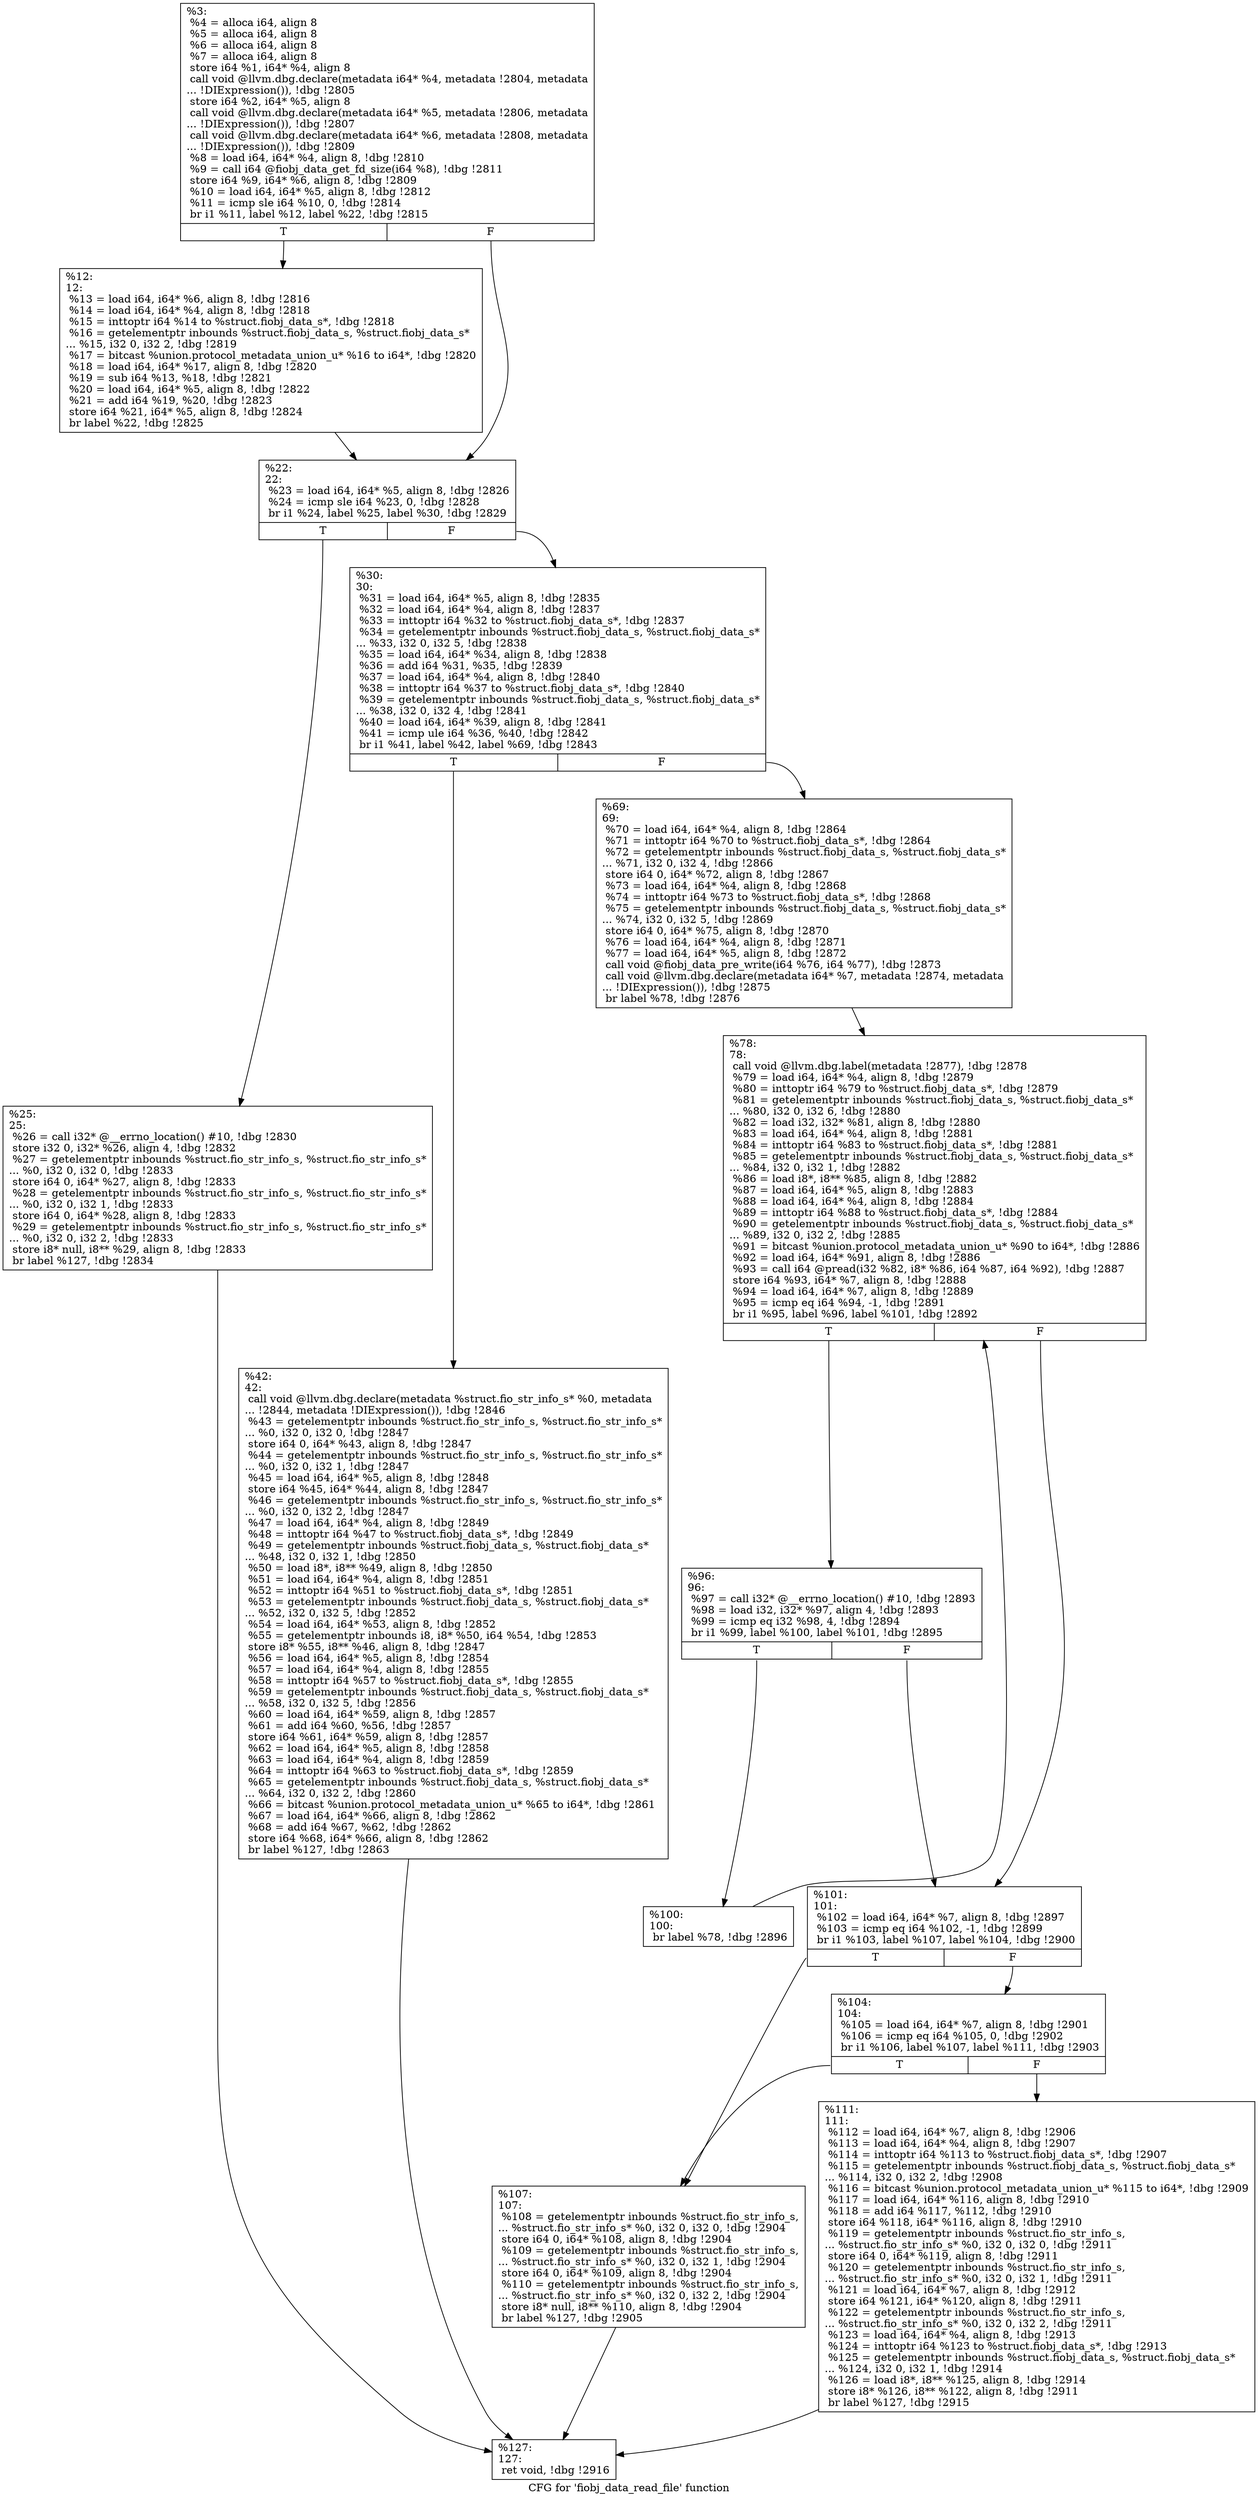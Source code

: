 digraph "CFG for 'fiobj_data_read_file' function" {
	label="CFG for 'fiobj_data_read_file' function";

	Node0x556851dbf8b0 [shape=record,label="{%3:\l  %4 = alloca i64, align 8\l  %5 = alloca i64, align 8\l  %6 = alloca i64, align 8\l  %7 = alloca i64, align 8\l  store i64 %1, i64* %4, align 8\l  call void @llvm.dbg.declare(metadata i64* %4, metadata !2804, metadata\l... !DIExpression()), !dbg !2805\l  store i64 %2, i64* %5, align 8\l  call void @llvm.dbg.declare(metadata i64* %5, metadata !2806, metadata\l... !DIExpression()), !dbg !2807\l  call void @llvm.dbg.declare(metadata i64* %6, metadata !2808, metadata\l... !DIExpression()), !dbg !2809\l  %8 = load i64, i64* %4, align 8, !dbg !2810\l  %9 = call i64 @fiobj_data_get_fd_size(i64 %8), !dbg !2811\l  store i64 %9, i64* %6, align 8, !dbg !2809\l  %10 = load i64, i64* %5, align 8, !dbg !2812\l  %11 = icmp sle i64 %10, 0, !dbg !2814\l  br i1 %11, label %12, label %22, !dbg !2815\l|{<s0>T|<s1>F}}"];
	Node0x556851dbf8b0:s0 -> Node0x556851dc3a80;
	Node0x556851dbf8b0:s1 -> Node0x556851dc3ad0;
	Node0x556851dc3a80 [shape=record,label="{%12:\l12:                                               \l  %13 = load i64, i64* %6, align 8, !dbg !2816\l  %14 = load i64, i64* %4, align 8, !dbg !2818\l  %15 = inttoptr i64 %14 to %struct.fiobj_data_s*, !dbg !2818\l  %16 = getelementptr inbounds %struct.fiobj_data_s, %struct.fiobj_data_s*\l... %15, i32 0, i32 2, !dbg !2819\l  %17 = bitcast %union.protocol_metadata_union_u* %16 to i64*, !dbg !2820\l  %18 = load i64, i64* %17, align 8, !dbg !2820\l  %19 = sub i64 %13, %18, !dbg !2821\l  %20 = load i64, i64* %5, align 8, !dbg !2822\l  %21 = add i64 %19, %20, !dbg !2823\l  store i64 %21, i64* %5, align 8, !dbg !2824\l  br label %22, !dbg !2825\l}"];
	Node0x556851dc3a80 -> Node0x556851dc3ad0;
	Node0x556851dc3ad0 [shape=record,label="{%22:\l22:                                               \l  %23 = load i64, i64* %5, align 8, !dbg !2826\l  %24 = icmp sle i64 %23, 0, !dbg !2828\l  br i1 %24, label %25, label %30, !dbg !2829\l|{<s0>T|<s1>F}}"];
	Node0x556851dc3ad0:s0 -> Node0x556851dc3b20;
	Node0x556851dc3ad0:s1 -> Node0x556851dc3b70;
	Node0x556851dc3b20 [shape=record,label="{%25:\l25:                                               \l  %26 = call i32* @__errno_location() #10, !dbg !2830\l  store i32 0, i32* %26, align 4, !dbg !2832\l  %27 = getelementptr inbounds %struct.fio_str_info_s, %struct.fio_str_info_s*\l... %0, i32 0, i32 0, !dbg !2833\l  store i64 0, i64* %27, align 8, !dbg !2833\l  %28 = getelementptr inbounds %struct.fio_str_info_s, %struct.fio_str_info_s*\l... %0, i32 0, i32 1, !dbg !2833\l  store i64 0, i64* %28, align 8, !dbg !2833\l  %29 = getelementptr inbounds %struct.fio_str_info_s, %struct.fio_str_info_s*\l... %0, i32 0, i32 2, !dbg !2833\l  store i8* null, i8** %29, align 8, !dbg !2833\l  br label %127, !dbg !2834\l}"];
	Node0x556851dc3b20 -> Node0x556851dc3e90;
	Node0x556851dc3b70 [shape=record,label="{%30:\l30:                                               \l  %31 = load i64, i64* %5, align 8, !dbg !2835\l  %32 = load i64, i64* %4, align 8, !dbg !2837\l  %33 = inttoptr i64 %32 to %struct.fiobj_data_s*, !dbg !2837\l  %34 = getelementptr inbounds %struct.fiobj_data_s, %struct.fiobj_data_s*\l... %33, i32 0, i32 5, !dbg !2838\l  %35 = load i64, i64* %34, align 8, !dbg !2838\l  %36 = add i64 %31, %35, !dbg !2839\l  %37 = load i64, i64* %4, align 8, !dbg !2840\l  %38 = inttoptr i64 %37 to %struct.fiobj_data_s*, !dbg !2840\l  %39 = getelementptr inbounds %struct.fiobj_data_s, %struct.fiobj_data_s*\l... %38, i32 0, i32 4, !dbg !2841\l  %40 = load i64, i64* %39, align 8, !dbg !2841\l  %41 = icmp ule i64 %36, %40, !dbg !2842\l  br i1 %41, label %42, label %69, !dbg !2843\l|{<s0>T|<s1>F}}"];
	Node0x556851dc3b70:s0 -> Node0x556851dc3bc0;
	Node0x556851dc3b70:s1 -> Node0x556851dc3c10;
	Node0x556851dc3bc0 [shape=record,label="{%42:\l42:                                               \l  call void @llvm.dbg.declare(metadata %struct.fio_str_info_s* %0, metadata\l... !2844, metadata !DIExpression()), !dbg !2846\l  %43 = getelementptr inbounds %struct.fio_str_info_s, %struct.fio_str_info_s*\l... %0, i32 0, i32 0, !dbg !2847\l  store i64 0, i64* %43, align 8, !dbg !2847\l  %44 = getelementptr inbounds %struct.fio_str_info_s, %struct.fio_str_info_s*\l... %0, i32 0, i32 1, !dbg !2847\l  %45 = load i64, i64* %5, align 8, !dbg !2848\l  store i64 %45, i64* %44, align 8, !dbg !2847\l  %46 = getelementptr inbounds %struct.fio_str_info_s, %struct.fio_str_info_s*\l... %0, i32 0, i32 2, !dbg !2847\l  %47 = load i64, i64* %4, align 8, !dbg !2849\l  %48 = inttoptr i64 %47 to %struct.fiobj_data_s*, !dbg !2849\l  %49 = getelementptr inbounds %struct.fiobj_data_s, %struct.fiobj_data_s*\l... %48, i32 0, i32 1, !dbg !2850\l  %50 = load i8*, i8** %49, align 8, !dbg !2850\l  %51 = load i64, i64* %4, align 8, !dbg !2851\l  %52 = inttoptr i64 %51 to %struct.fiobj_data_s*, !dbg !2851\l  %53 = getelementptr inbounds %struct.fiobj_data_s, %struct.fiobj_data_s*\l... %52, i32 0, i32 5, !dbg !2852\l  %54 = load i64, i64* %53, align 8, !dbg !2852\l  %55 = getelementptr inbounds i8, i8* %50, i64 %54, !dbg !2853\l  store i8* %55, i8** %46, align 8, !dbg !2847\l  %56 = load i64, i64* %5, align 8, !dbg !2854\l  %57 = load i64, i64* %4, align 8, !dbg !2855\l  %58 = inttoptr i64 %57 to %struct.fiobj_data_s*, !dbg !2855\l  %59 = getelementptr inbounds %struct.fiobj_data_s, %struct.fiobj_data_s*\l... %58, i32 0, i32 5, !dbg !2856\l  %60 = load i64, i64* %59, align 8, !dbg !2857\l  %61 = add i64 %60, %56, !dbg !2857\l  store i64 %61, i64* %59, align 8, !dbg !2857\l  %62 = load i64, i64* %5, align 8, !dbg !2858\l  %63 = load i64, i64* %4, align 8, !dbg !2859\l  %64 = inttoptr i64 %63 to %struct.fiobj_data_s*, !dbg !2859\l  %65 = getelementptr inbounds %struct.fiobj_data_s, %struct.fiobj_data_s*\l... %64, i32 0, i32 2, !dbg !2860\l  %66 = bitcast %union.protocol_metadata_union_u* %65 to i64*, !dbg !2861\l  %67 = load i64, i64* %66, align 8, !dbg !2862\l  %68 = add i64 %67, %62, !dbg !2862\l  store i64 %68, i64* %66, align 8, !dbg !2862\l  br label %127, !dbg !2863\l}"];
	Node0x556851dc3bc0 -> Node0x556851dc3e90;
	Node0x556851dc3c10 [shape=record,label="{%69:\l69:                                               \l  %70 = load i64, i64* %4, align 8, !dbg !2864\l  %71 = inttoptr i64 %70 to %struct.fiobj_data_s*, !dbg !2864\l  %72 = getelementptr inbounds %struct.fiobj_data_s, %struct.fiobj_data_s*\l... %71, i32 0, i32 4, !dbg !2866\l  store i64 0, i64* %72, align 8, !dbg !2867\l  %73 = load i64, i64* %4, align 8, !dbg !2868\l  %74 = inttoptr i64 %73 to %struct.fiobj_data_s*, !dbg !2868\l  %75 = getelementptr inbounds %struct.fiobj_data_s, %struct.fiobj_data_s*\l... %74, i32 0, i32 5, !dbg !2869\l  store i64 0, i64* %75, align 8, !dbg !2870\l  %76 = load i64, i64* %4, align 8, !dbg !2871\l  %77 = load i64, i64* %5, align 8, !dbg !2872\l  call void @fiobj_data_pre_write(i64 %76, i64 %77), !dbg !2873\l  call void @llvm.dbg.declare(metadata i64* %7, metadata !2874, metadata\l... !DIExpression()), !dbg !2875\l  br label %78, !dbg !2876\l}"];
	Node0x556851dc3c10 -> Node0x556851dc3c60;
	Node0x556851dc3c60 [shape=record,label="{%78:\l78:                                               \l  call void @llvm.dbg.label(metadata !2877), !dbg !2878\l  %79 = load i64, i64* %4, align 8, !dbg !2879\l  %80 = inttoptr i64 %79 to %struct.fiobj_data_s*, !dbg !2879\l  %81 = getelementptr inbounds %struct.fiobj_data_s, %struct.fiobj_data_s*\l... %80, i32 0, i32 6, !dbg !2880\l  %82 = load i32, i32* %81, align 8, !dbg !2880\l  %83 = load i64, i64* %4, align 8, !dbg !2881\l  %84 = inttoptr i64 %83 to %struct.fiobj_data_s*, !dbg !2881\l  %85 = getelementptr inbounds %struct.fiobj_data_s, %struct.fiobj_data_s*\l... %84, i32 0, i32 1, !dbg !2882\l  %86 = load i8*, i8** %85, align 8, !dbg !2882\l  %87 = load i64, i64* %5, align 8, !dbg !2883\l  %88 = load i64, i64* %4, align 8, !dbg !2884\l  %89 = inttoptr i64 %88 to %struct.fiobj_data_s*, !dbg !2884\l  %90 = getelementptr inbounds %struct.fiobj_data_s, %struct.fiobj_data_s*\l... %89, i32 0, i32 2, !dbg !2885\l  %91 = bitcast %union.protocol_metadata_union_u* %90 to i64*, !dbg !2886\l  %92 = load i64, i64* %91, align 8, !dbg !2886\l  %93 = call i64 @pread(i32 %82, i8* %86, i64 %87, i64 %92), !dbg !2887\l  store i64 %93, i64* %7, align 8, !dbg !2888\l  %94 = load i64, i64* %7, align 8, !dbg !2889\l  %95 = icmp eq i64 %94, -1, !dbg !2891\l  br i1 %95, label %96, label %101, !dbg !2892\l|{<s0>T|<s1>F}}"];
	Node0x556851dc3c60:s0 -> Node0x556851dc3cb0;
	Node0x556851dc3c60:s1 -> Node0x556851dc3d50;
	Node0x556851dc3cb0 [shape=record,label="{%96:\l96:                                               \l  %97 = call i32* @__errno_location() #10, !dbg !2893\l  %98 = load i32, i32* %97, align 4, !dbg !2893\l  %99 = icmp eq i32 %98, 4, !dbg !2894\l  br i1 %99, label %100, label %101, !dbg !2895\l|{<s0>T|<s1>F}}"];
	Node0x556851dc3cb0:s0 -> Node0x556851dc3d00;
	Node0x556851dc3cb0:s1 -> Node0x556851dc3d50;
	Node0x556851dc3d00 [shape=record,label="{%100:\l100:                                              \l  br label %78, !dbg !2896\l}"];
	Node0x556851dc3d00 -> Node0x556851dc3c60;
	Node0x556851dc3d50 [shape=record,label="{%101:\l101:                                              \l  %102 = load i64, i64* %7, align 8, !dbg !2897\l  %103 = icmp eq i64 %102, -1, !dbg !2899\l  br i1 %103, label %107, label %104, !dbg !2900\l|{<s0>T|<s1>F}}"];
	Node0x556851dc3d50:s0 -> Node0x556851dc3df0;
	Node0x556851dc3d50:s1 -> Node0x556851dc3da0;
	Node0x556851dc3da0 [shape=record,label="{%104:\l104:                                              \l  %105 = load i64, i64* %7, align 8, !dbg !2901\l  %106 = icmp eq i64 %105, 0, !dbg !2902\l  br i1 %106, label %107, label %111, !dbg !2903\l|{<s0>T|<s1>F}}"];
	Node0x556851dc3da0:s0 -> Node0x556851dc3df0;
	Node0x556851dc3da0:s1 -> Node0x556851dc3e40;
	Node0x556851dc3df0 [shape=record,label="{%107:\l107:                                              \l  %108 = getelementptr inbounds %struct.fio_str_info_s,\l... %struct.fio_str_info_s* %0, i32 0, i32 0, !dbg !2904\l  store i64 0, i64* %108, align 8, !dbg !2904\l  %109 = getelementptr inbounds %struct.fio_str_info_s,\l... %struct.fio_str_info_s* %0, i32 0, i32 1, !dbg !2904\l  store i64 0, i64* %109, align 8, !dbg !2904\l  %110 = getelementptr inbounds %struct.fio_str_info_s,\l... %struct.fio_str_info_s* %0, i32 0, i32 2, !dbg !2904\l  store i8* null, i8** %110, align 8, !dbg !2904\l  br label %127, !dbg !2905\l}"];
	Node0x556851dc3df0 -> Node0x556851dc3e90;
	Node0x556851dc3e40 [shape=record,label="{%111:\l111:                                              \l  %112 = load i64, i64* %7, align 8, !dbg !2906\l  %113 = load i64, i64* %4, align 8, !dbg !2907\l  %114 = inttoptr i64 %113 to %struct.fiobj_data_s*, !dbg !2907\l  %115 = getelementptr inbounds %struct.fiobj_data_s, %struct.fiobj_data_s*\l... %114, i32 0, i32 2, !dbg !2908\l  %116 = bitcast %union.protocol_metadata_union_u* %115 to i64*, !dbg !2909\l  %117 = load i64, i64* %116, align 8, !dbg !2910\l  %118 = add i64 %117, %112, !dbg !2910\l  store i64 %118, i64* %116, align 8, !dbg !2910\l  %119 = getelementptr inbounds %struct.fio_str_info_s,\l... %struct.fio_str_info_s* %0, i32 0, i32 0, !dbg !2911\l  store i64 0, i64* %119, align 8, !dbg !2911\l  %120 = getelementptr inbounds %struct.fio_str_info_s,\l... %struct.fio_str_info_s* %0, i32 0, i32 1, !dbg !2911\l  %121 = load i64, i64* %7, align 8, !dbg !2912\l  store i64 %121, i64* %120, align 8, !dbg !2911\l  %122 = getelementptr inbounds %struct.fio_str_info_s,\l... %struct.fio_str_info_s* %0, i32 0, i32 2, !dbg !2911\l  %123 = load i64, i64* %4, align 8, !dbg !2913\l  %124 = inttoptr i64 %123 to %struct.fiobj_data_s*, !dbg !2913\l  %125 = getelementptr inbounds %struct.fiobj_data_s, %struct.fiobj_data_s*\l... %124, i32 0, i32 1, !dbg !2914\l  %126 = load i8*, i8** %125, align 8, !dbg !2914\l  store i8* %126, i8** %122, align 8, !dbg !2911\l  br label %127, !dbg !2915\l}"];
	Node0x556851dc3e40 -> Node0x556851dc3e90;
	Node0x556851dc3e90 [shape=record,label="{%127:\l127:                                              \l  ret void, !dbg !2916\l}"];
}
